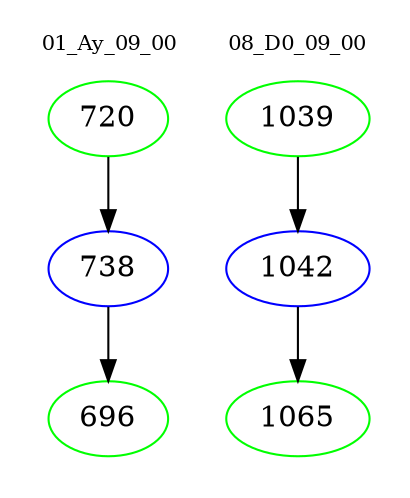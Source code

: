 digraph{
subgraph cluster_0 {
color = white
label = "01_Ay_09_00";
fontsize=10;
T0_720 [label="720", color="green"]
T0_720 -> T0_738 [color="black"]
T0_738 [label="738", color="blue"]
T0_738 -> T0_696 [color="black"]
T0_696 [label="696", color="green"]
}
subgraph cluster_1 {
color = white
label = "08_D0_09_00";
fontsize=10;
T1_1039 [label="1039", color="green"]
T1_1039 -> T1_1042 [color="black"]
T1_1042 [label="1042", color="blue"]
T1_1042 -> T1_1065 [color="black"]
T1_1065 [label="1065", color="green"]
}
}
